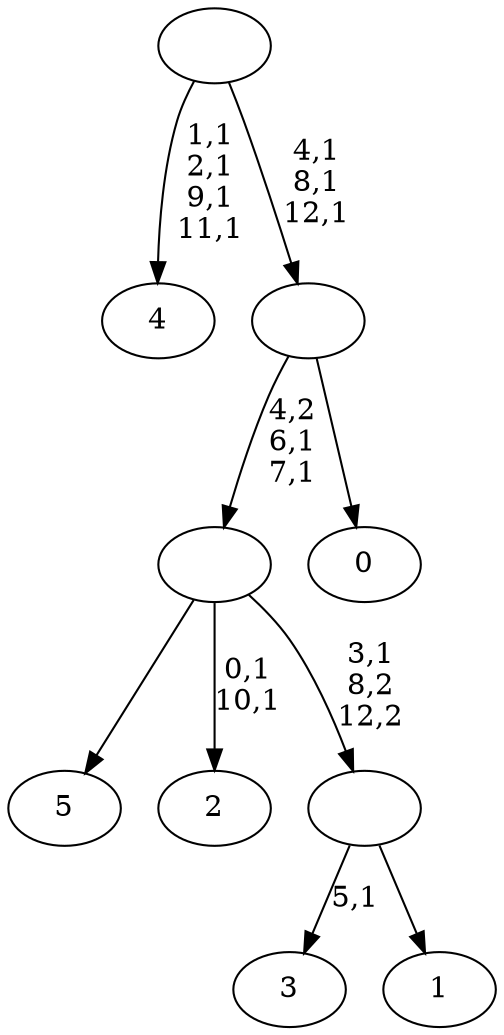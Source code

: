 digraph T {
	19 [label="5"]
	18 [label="4"]
	13 [label="3"]
	11 [label="2"]
	8 [label="1"]
	7 [label=""]
	6 [label=""]
	4 [label="0"]
	3 [label=""]
	0 [label=""]
	7 -> 13 [label="5,1"]
	7 -> 8 [label=""]
	6 -> 11 [label="0,1\n10,1"]
	6 -> 19 [label=""]
	6 -> 7 [label="3,1\n8,2\n12,2"]
	3 -> 6 [label="4,2\n6,1\n7,1"]
	3 -> 4 [label=""]
	0 -> 3 [label="4,1\n8,1\n12,1"]
	0 -> 18 [label="1,1\n2,1\n9,1\n11,1"]
}
